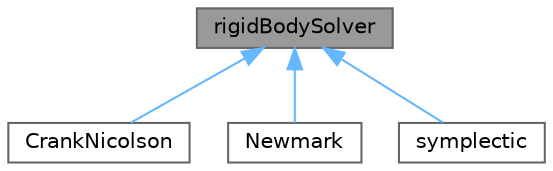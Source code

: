 digraph "rigidBodySolver"
{
 // LATEX_PDF_SIZE
  bgcolor="transparent";
  edge [fontname=Helvetica,fontsize=10,labelfontname=Helvetica,labelfontsize=10];
  node [fontname=Helvetica,fontsize=10,shape=box,height=0.2,width=0.4];
  Node1 [id="Node000001",label="rigidBodySolver",height=0.2,width=0.4,color="gray40", fillcolor="grey60", style="filled", fontcolor="black",tooltip=" "];
  Node1 -> Node2 [id="edge1_Node000001_Node000002",dir="back",color="steelblue1",style="solid",tooltip=" "];
  Node2 [id="Node000002",label="CrankNicolson",height=0.2,width=0.4,color="gray40", fillcolor="white", style="filled",URL="$classFoam_1_1RBD_1_1rigidBodySolvers_1_1CrankNicolson.html",tooltip="Crank-Nicolson 2nd-order time-integrator for 6DoF solid-body motion."];
  Node1 -> Node3 [id="edge2_Node000001_Node000003",dir="back",color="steelblue1",style="solid",tooltip=" "];
  Node3 [id="Node000003",label="Newmark",height=0.2,width=0.4,color="gray40", fillcolor="white", style="filled",URL="$classFoam_1_1RBD_1_1rigidBodySolvers_1_1Newmark.html",tooltip="Newmark 2nd-order time-integrator for 6DoF solid-body motion."];
  Node1 -> Node4 [id="edge3_Node000001_Node000004",dir="back",color="steelblue1",style="solid",tooltip=" "];
  Node4 [id="Node000004",label="symplectic",height=0.2,width=0.4,color="gray40", fillcolor="white", style="filled",URL="$classFoam_1_1RBD_1_1rigidBodySolvers_1_1symplectic.html",tooltip="Symplectic 2nd-order explicit time-integrator for rigid-body motion."];
}
